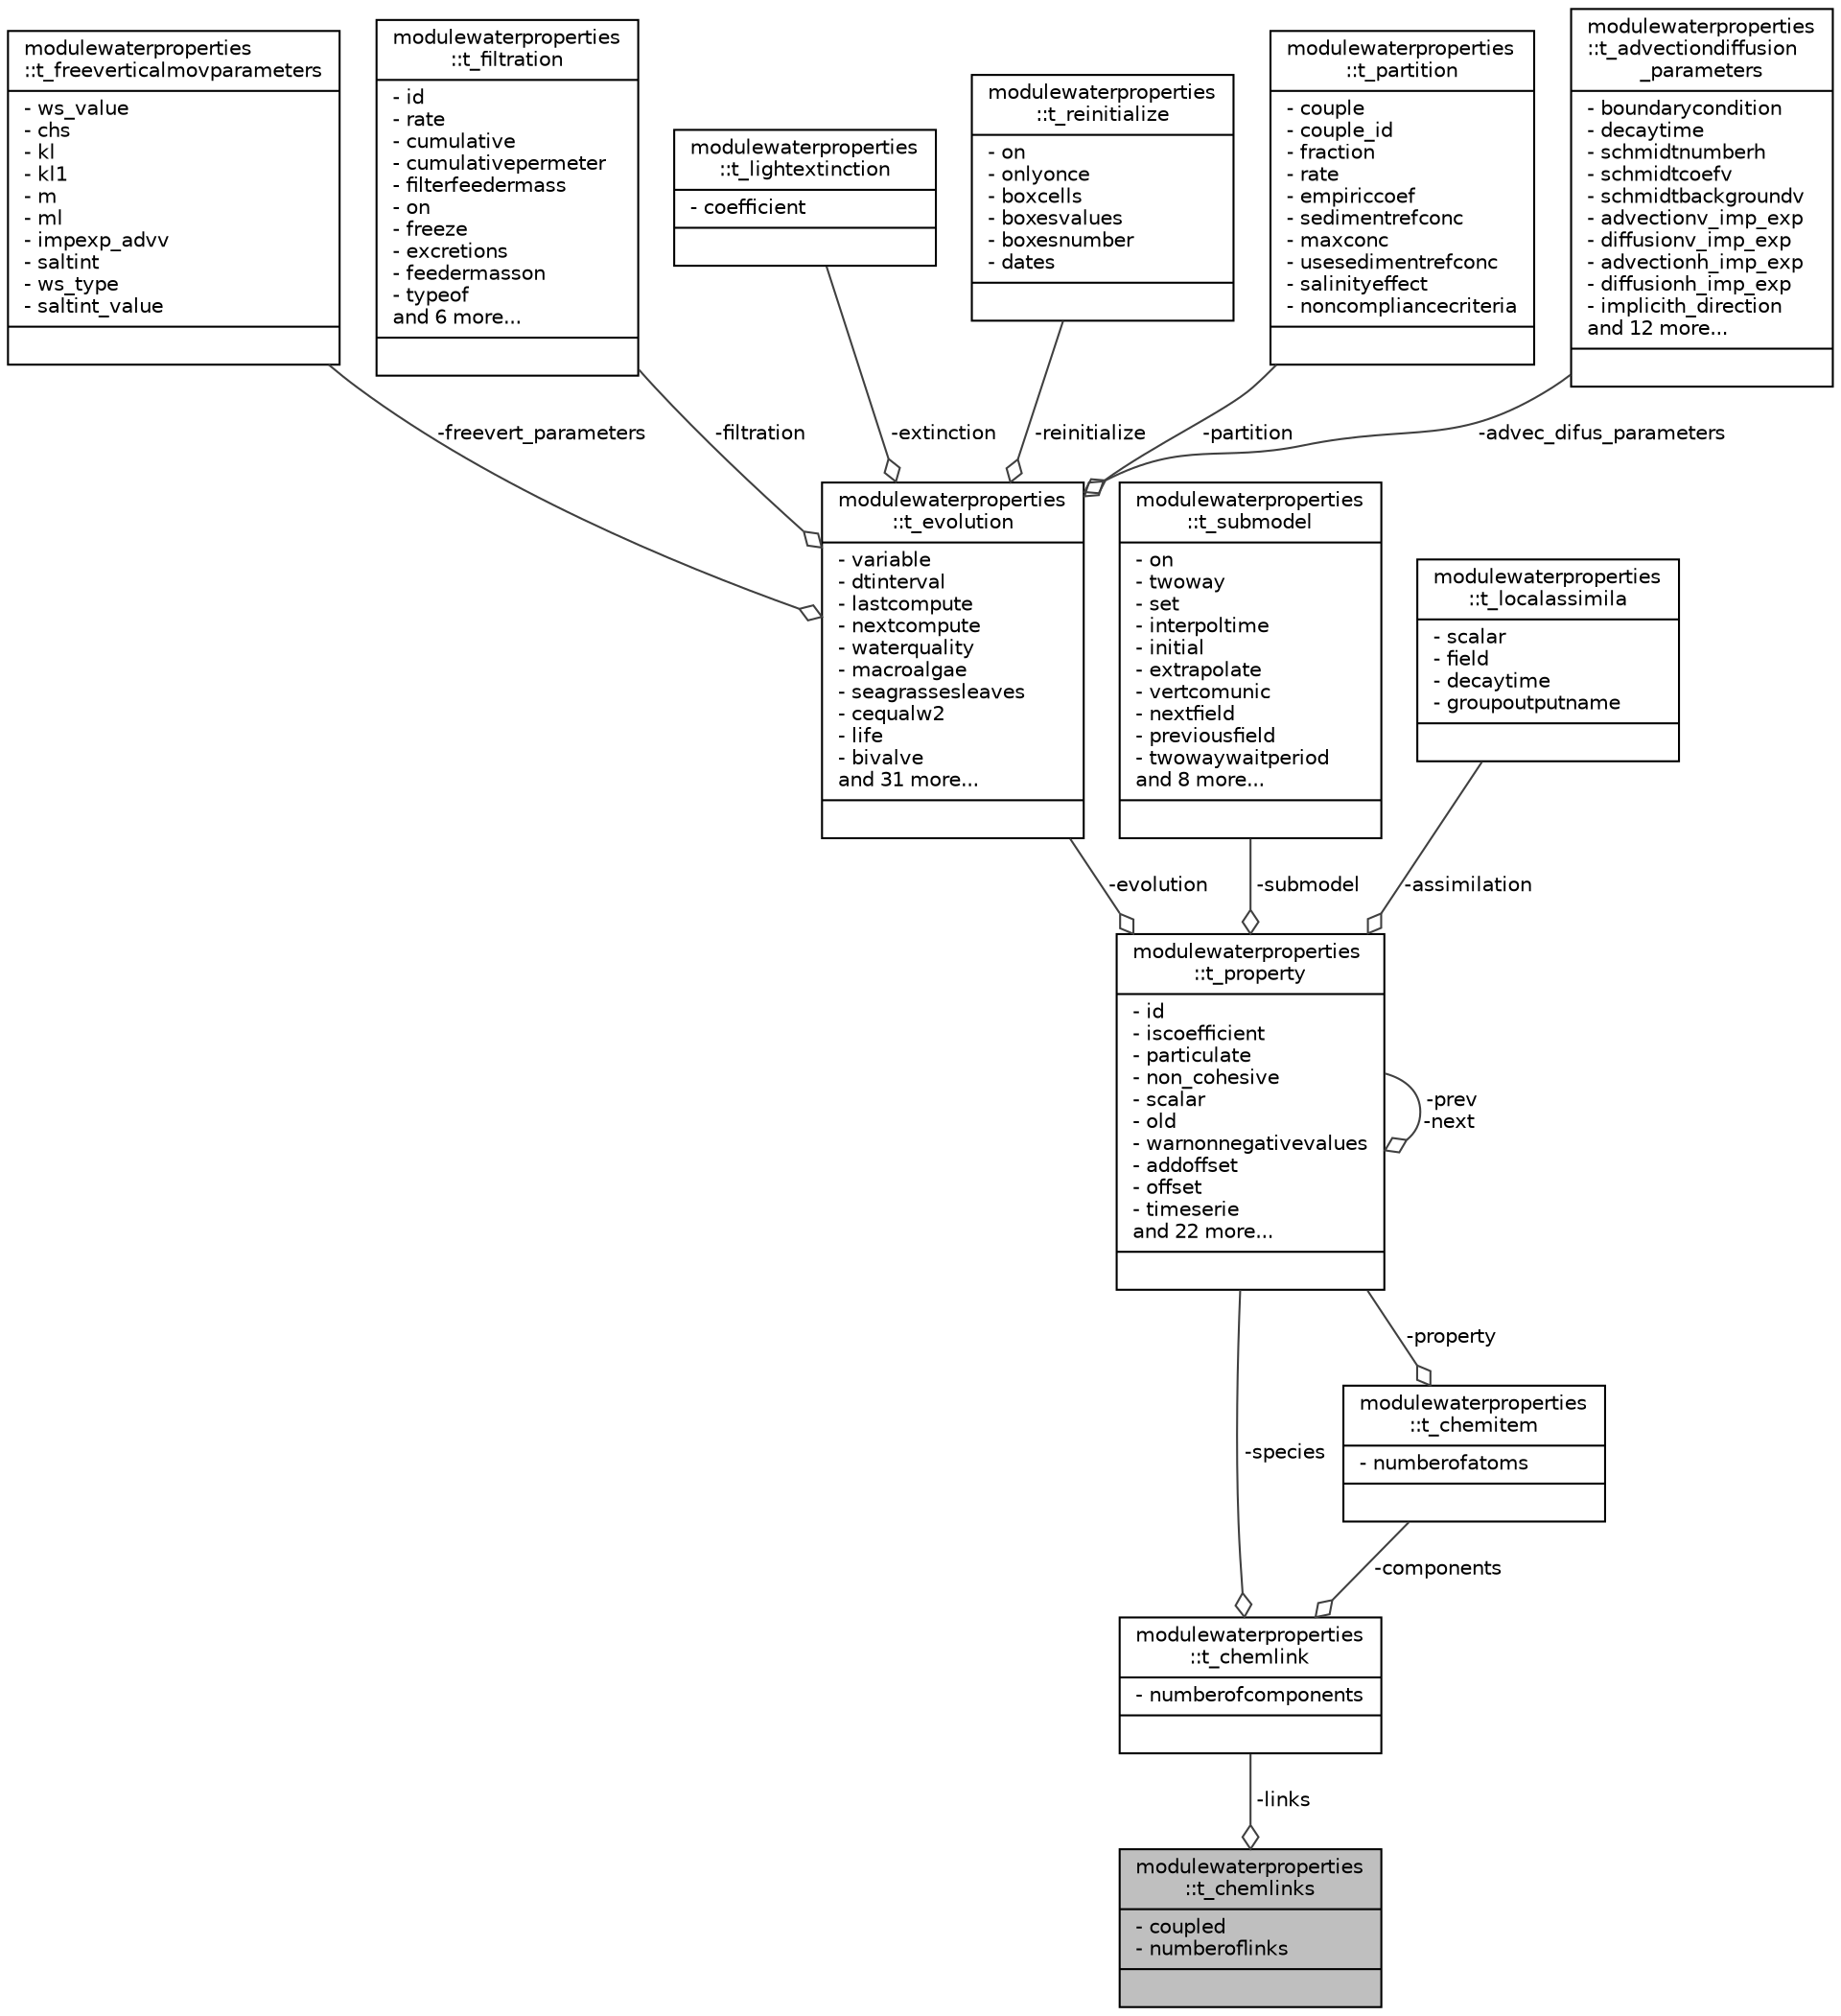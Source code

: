 digraph "modulewaterproperties::t_chemlinks"
{
 // LATEX_PDF_SIZE
  edge [fontname="Helvetica",fontsize="10",labelfontname="Helvetica",labelfontsize="10"];
  node [fontname="Helvetica",fontsize="10",shape=record];
  Node1 [label="{modulewaterproperties\l::t_chemlinks\n|- coupled\l- numberoflinks\l|}",height=0.2,width=0.4,color="black", fillcolor="grey75", style="filled", fontcolor="black",tooltip=" "];
  Node2 -> Node1 [color="grey25",fontsize="10",style="solid",label=" -links" ,arrowhead="odiamond",fontname="Helvetica"];
  Node2 [label="{modulewaterproperties\l::t_chemlink\n|- numberofcomponents\l|}",height=0.2,width=0.4,color="black", fillcolor="white", style="filled",URL="$structmodulewaterproperties_1_1t__chemlink.html",tooltip=" "];
  Node3 -> Node2 [color="grey25",fontsize="10",style="solid",label=" -components" ,arrowhead="odiamond",fontname="Helvetica"];
  Node3 [label="{modulewaterproperties\l::t_chemitem\n|- numberofatoms\l|}",height=0.2,width=0.4,color="black", fillcolor="white", style="filled",URL="$structmodulewaterproperties_1_1t__chemitem.html",tooltip=" "];
  Node4 -> Node3 [color="grey25",fontsize="10",style="solid",label=" -property" ,arrowhead="odiamond",fontname="Helvetica"];
  Node4 [label="{modulewaterproperties\l::t_property\n|- id\l- iscoefficient\l- particulate\l- non_cohesive\l- scalar\l- old\l- warnonnegativevalues\l- addoffset\l- offset\l- timeserie\land 22 more...\l|}",height=0.2,width=0.4,color="black", fillcolor="white", style="filled",URL="$structmodulewaterproperties_1_1t__property.html",tooltip=" "];
  Node5 -> Node4 [color="grey25",fontsize="10",style="solid",label=" -evolution" ,arrowhead="odiamond",fontname="Helvetica"];
  Node5 [label="{modulewaterproperties\l::t_evolution\n|- variable\l- dtinterval\l- lastcompute\l- nextcompute\l- waterquality\l- macroalgae\l- seagrassesleaves\l- cequalw2\l- life\l- bivalve\land 31 more...\l|}",height=0.2,width=0.4,color="black", fillcolor="white", style="filled",URL="$structmodulewaterproperties_1_1t__evolution.html",tooltip=" "];
  Node6 -> Node5 [color="grey25",fontsize="10",style="solid",label=" -freevert_parameters" ,arrowhead="odiamond",fontname="Helvetica"];
  Node6 [label="{modulewaterproperties\l::t_freeverticalmovparameters\n|- ws_value\l- chs\l- kl\l- kl1\l- m\l- ml\l- impexp_advv\l- saltint\l- ws_type\l- saltint_value\l|}",height=0.2,width=0.4,color="black", fillcolor="white", style="filled",URL="$structmodulewaterproperties_1_1t__freeverticalmovparameters.html",tooltip=" "];
  Node7 -> Node5 [color="grey25",fontsize="10",style="solid",label=" -filtration" ,arrowhead="odiamond",fontname="Helvetica"];
  Node7 [label="{modulewaterproperties\l::t_filtration\n|- id\l- rate\l- cumulative\l- cumulativepermeter\l- filterfeedermass\l- on\l- freeze\l- excretions\l- feedermasson\l- typeof\land 6 more...\l|}",height=0.2,width=0.4,color="black", fillcolor="white", style="filled",URL="$structmodulewaterproperties_1_1t__filtration.html",tooltip=" "];
  Node8 -> Node5 [color="grey25",fontsize="10",style="solid",label=" -extinction" ,arrowhead="odiamond",fontname="Helvetica"];
  Node8 [label="{modulewaterproperties\l::t_lightextinction\n|- coefficient\l|}",height=0.2,width=0.4,color="black", fillcolor="white", style="filled",URL="$structmodulewaterproperties_1_1t__lightextinction.html",tooltip=" "];
  Node9 -> Node5 [color="grey25",fontsize="10",style="solid",label=" -reinitialize" ,arrowhead="odiamond",fontname="Helvetica"];
  Node9 [label="{modulewaterproperties\l::t_reinitialize\n|- on\l- onlyonce\l- boxcells\l- boxesvalues\l- boxesnumber\l- dates\l|}",height=0.2,width=0.4,color="black", fillcolor="white", style="filled",URL="$structmodulewaterproperties_1_1t__reinitialize.html",tooltip=" "];
  Node10 -> Node5 [color="grey25",fontsize="10",style="solid",label=" -partition" ,arrowhead="odiamond",fontname="Helvetica"];
  Node10 [label="{modulewaterproperties\l::t_partition\n|- couple\l- couple_id\l- fraction\l- rate\l- empiriccoef\l- sedimentrefconc\l- maxconc\l- usesedimentrefconc\l- salinityeffect\l- noncompliancecriteria\l|}",height=0.2,width=0.4,color="black", fillcolor="white", style="filled",URL="$structmodulewaterproperties_1_1t__partition.html",tooltip=" "];
  Node11 -> Node5 [color="grey25",fontsize="10",style="solid",label=" -advec_difus_parameters" ,arrowhead="odiamond",fontname="Helvetica"];
  Node11 [label="{modulewaterproperties\l::t_advectiondiffusion\l_parameters\n|- boundarycondition\l- decaytime\l- schmidtnumberh\l- schmidtcoefv\l- schmidtbackgroundv\l- advectionv_imp_exp\l- diffusionv_imp_exp\l- advectionh_imp_exp\l- diffusionh_imp_exp\l- implicith_direction\land 12 more...\l|}",height=0.2,width=0.4,color="black", fillcolor="white", style="filled",URL="$structmodulewaterproperties_1_1t__advectiondiffusion__parameters.html",tooltip=" "];
  Node12 -> Node4 [color="grey25",fontsize="10",style="solid",label=" -submodel" ,arrowhead="odiamond",fontname="Helvetica"];
  Node12 [label="{modulewaterproperties\l::t_submodel\n|- on\l- twoway\l- set\l- interpoltime\l- initial\l- extrapolate\l- vertcomunic\l- nextfield\l- previousfield\l- twowaywaitperiod\land 8 more...\l|}",height=0.2,width=0.4,color="black", fillcolor="white", style="filled",URL="$structmodulewaterproperties_1_1t__submodel.html",tooltip=" "];
  Node13 -> Node4 [color="grey25",fontsize="10",style="solid",label=" -assimilation" ,arrowhead="odiamond",fontname="Helvetica"];
  Node13 [label="{modulewaterproperties\l::t_localassimila\n|- scalar\l- field\l- decaytime\l- groupoutputname\l|}",height=0.2,width=0.4,color="black", fillcolor="white", style="filled",URL="$structmodulewaterproperties_1_1t__localassimila.html",tooltip=" "];
  Node4 -> Node4 [color="grey25",fontsize="10",style="solid",label=" -prev\n-next" ,arrowhead="odiamond",fontname="Helvetica"];
  Node4 -> Node2 [color="grey25",fontsize="10",style="solid",label=" -species" ,arrowhead="odiamond",fontname="Helvetica"];
}

